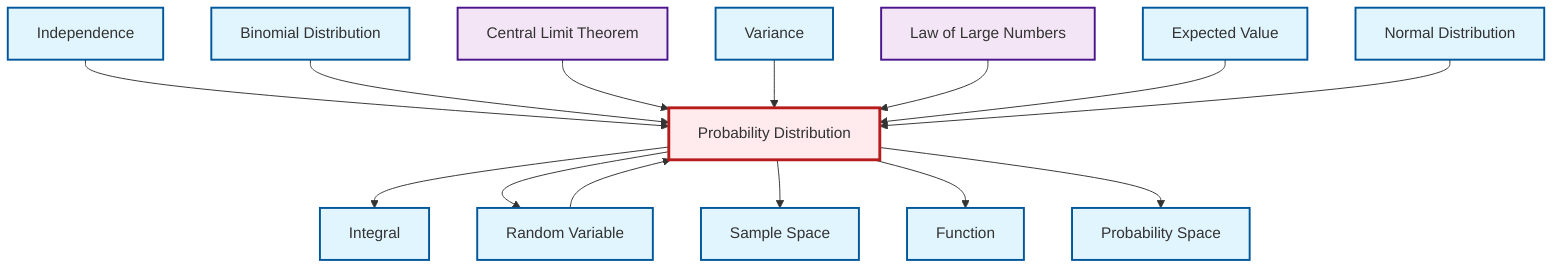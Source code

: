 graph TD
    classDef definition fill:#e1f5fe,stroke:#01579b,stroke-width:2px
    classDef theorem fill:#f3e5f5,stroke:#4a148c,stroke-width:2px
    classDef axiom fill:#fff3e0,stroke:#e65100,stroke-width:2px
    classDef example fill:#e8f5e9,stroke:#1b5e20,stroke-width:2px
    classDef current fill:#ffebee,stroke:#b71c1c,stroke-width:3px
    def-normal-distribution["Normal Distribution"]:::definition
    def-random-variable["Random Variable"]:::definition
    thm-central-limit["Central Limit Theorem"]:::theorem
    def-function["Function"]:::definition
    def-integral["Integral"]:::definition
    thm-law-of-large-numbers["Law of Large Numbers"]:::theorem
    def-probability-distribution["Probability Distribution"]:::definition
    def-binomial-distribution["Binomial Distribution"]:::definition
    def-independence["Independence"]:::definition
    def-variance["Variance"]:::definition
    def-expectation["Expected Value"]:::definition
    def-probability-space["Probability Space"]:::definition
    def-sample-space["Sample Space"]:::definition
    def-probability-distribution --> def-integral
    def-independence --> def-probability-distribution
    def-random-variable --> def-probability-distribution
    def-probability-distribution --> def-random-variable
    def-binomial-distribution --> def-probability-distribution
    thm-central-limit --> def-probability-distribution
    def-variance --> def-probability-distribution
    thm-law-of-large-numbers --> def-probability-distribution
    def-probability-distribution --> def-sample-space
    def-expectation --> def-probability-distribution
    def-probability-distribution --> def-function
    def-normal-distribution --> def-probability-distribution
    def-probability-distribution --> def-probability-space
    class def-probability-distribution current